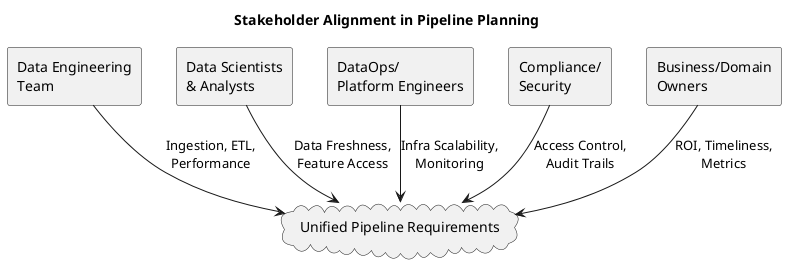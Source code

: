 @startuml
title Stakeholder Alignment in Pipeline Planning

skinparam shadowing false

rectangle "Data Engineering\nTeam" as DE
rectangle "Data Scientists\n& Analysts" as DS
rectangle "DataOps/\nPlatform Engineers" as DevOps
rectangle "Compliance/\nSecurity" as Comp
rectangle "Business/Domain\nOwners" as Biz

cloud "Unified Pipeline Requirements" as Req

DE --> Req: Ingestion, ETL,\nPerformance
DS --> Req: Data Freshness,\nFeature Access
DevOps --> Req: Infra Scalability,\nMonitoring
Comp --> Req: Access Control,\nAudit Trails
Biz --> Req: ROI, Timeliness,\nMetrics

@enduml

